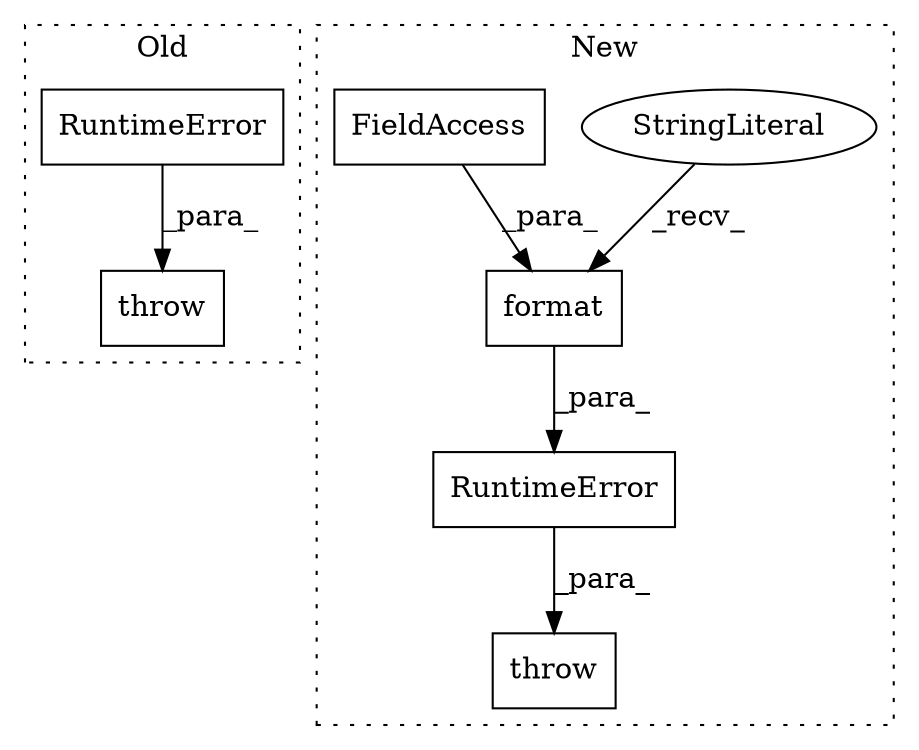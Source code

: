 digraph G {
subgraph cluster0 {
1 [label="RuntimeError" a="32" s="913,977" l="13,1" shape="box"];
4 [label="throw" a="53" s="907" l="6" shape="box"];
label = "Old";
style="dotted";
}
subgraph cluster1 {
2 [label="RuntimeError" a="32" s="913,985" l="13,1" shape="box"];
3 [label="throw" a="53" s="907" l="6" shape="box"];
5 [label="format" a="32" s="963,984" l="7,1" shape="box"];
6 [label="StringLiteral" a="45" s="926" l="36" shape="ellipse"];
7 [label="FieldAccess" a="22" s="970" l="14" shape="box"];
label = "New";
style="dotted";
}
1 -> 4 [label="_para_"];
2 -> 3 [label="_para_"];
5 -> 2 [label="_para_"];
6 -> 5 [label="_recv_"];
7 -> 5 [label="_para_"];
}